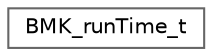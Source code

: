 digraph "类继承关系图"
{
 // LATEX_PDF_SIZE
  bgcolor="transparent";
  edge [fontname=Helvetica,fontsize=10,labelfontname=Helvetica,labelfontsize=10];
  node [fontname=Helvetica,fontsize=10,shape=box,height=0.2,width=0.4];
  rankdir="LR";
  Node0 [id="Node000000",label="BMK_runTime_t",height=0.2,width=0.4,color="grey40", fillcolor="white", style="filled",URL="$struct_b_m_k__run_time__t.html",tooltip=" "];
}
